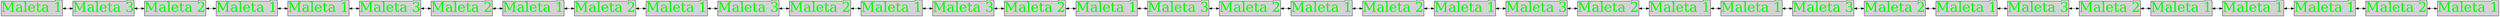 digraph ListaEnlazadaCircular {
rankdir=RL
node [margin=0 fontcolor=green fontsize=48 width=0.8 shape=folder style=filled]
nodo368095199[label="Maleta 1
"];
nodo1058473951[label="Maleta 2"];
nodo368095199->nodo1058473951[dir=both];
nodo1831877239[label="Maleta 1"];
nodo1058473951->nodo1831877239[dir=both];
nodo852230246[label="Maleta 1"];
nodo1831877239->nodo852230246[dir=both];
nodo1418039469[label="Maleta 1"];
nodo852230246->nodo1418039469[dir=both];
nodo1225355941[label="Maleta 2"];
nodo1418039469->nodo1225355941[dir=both];
nodo454333650[label="Maleta 3"];
nodo1225355941->nodo454333650[dir=both];
nodo213641114[label="Maleta 1"];
nodo454333650->nodo213641114[dir=both];
nodo245706994[label="Maleta 2"];
nodo213641114->nodo245706994[dir=both];
nodo833128432[label="Maleta 3"];
nodo245706994->nodo833128432[dir=both];
nodo249158311[label="Maleta 1"];
nodo833128432->nodo249158311[dir=both];
nodo1556008162[label="Maleta 1"];
nodo249158311->nodo1556008162[dir=both];
nodo1787326199[label="Maleta 2"];
nodo1556008162->nodo1787326199[dir=both];
nodo717528547[label="Maleta 3"];
nodo1787326199->nodo717528547[dir=both];
nodo1265188273[label="Maleta 1"];
nodo717528547->nodo1265188273[dir=both];
nodo1648303613[label="Maleta 2"];
nodo1265188273->nodo1648303613[dir=both];
nodo1553324455[label="Maleta 1"];
nodo1648303613->nodo1553324455[dir=both];
nodo1578361649[label="Maleta 2"];
nodo1553324455->nodo1578361649[dir=both];
nodo1155124731[label="Maleta 3"];
nodo1578361649->nodo1155124731[dir=both];
nodo254724101[label="Maleta 1"];
nodo1155124731->nodo254724101[dir=both];
nodo1323673786[label="Maleta 2"];
nodo254724101->nodo1323673786[dir=both];
nodo1155076744[label="Maleta 3"];
nodo1323673786->nodo1155076744[dir=both];
nodo1675854509[label="Maleta 1"];
nodo1155076744->nodo1675854509[dir=both];
nodo10503699[label="Maleta 2"];
nodo1675854509->nodo10503699[dir=both];
nodo207706589[label="Maleta 3"];
nodo10503699->nodo207706589[dir=both];
nodo1230954853[label="Maleta 1"];
nodo207706589->nodo1230954853[dir=both];
nodo1271703171[label="Maleta 2"];
nodo1230954853->nodo1271703171[dir=both];
nodo1155795817[label="Maleta 1"];
nodo1271703171->nodo1155795817[dir=both];
nodo2047840089[label="Maleta 2"];
nodo1155795817->nodo2047840089[dir=both];
nodo1423558181[label="Maleta 3"];
nodo2047840089->nodo1423558181[dir=both];
nodo1342918281[label="Maleta 1"];
nodo1423558181->nodo1342918281[dir=both];
nodo1275755154[label="Maleta 1"];
nodo1342918281->nodo1275755154[dir=both];
nodo2102066902[label="Maleta 2"];
nodo1275755154->nodo2102066902[dir=both];
nodo2000656624[label="Maleta 3"];
nodo2102066902->nodo2000656624[dir=both];
nodo2099754099[label="Maleta 1"];
nodo2000656624->nodo2099754099[dir=both];

} 

